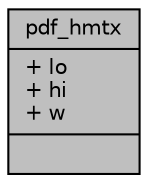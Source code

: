 digraph "pdf_hmtx"
{
 // LATEX_PDF_SIZE
  edge [fontname="Helvetica",fontsize="10",labelfontname="Helvetica",labelfontsize="10"];
  node [fontname="Helvetica",fontsize="10",shape=record];
  Node1 [label="{pdf_hmtx\n|+ lo\l+ hi\l+ w\l|}",height=0.2,width=0.4,color="black", fillcolor="grey75", style="filled", fontcolor="black",tooltip=" "];
}

